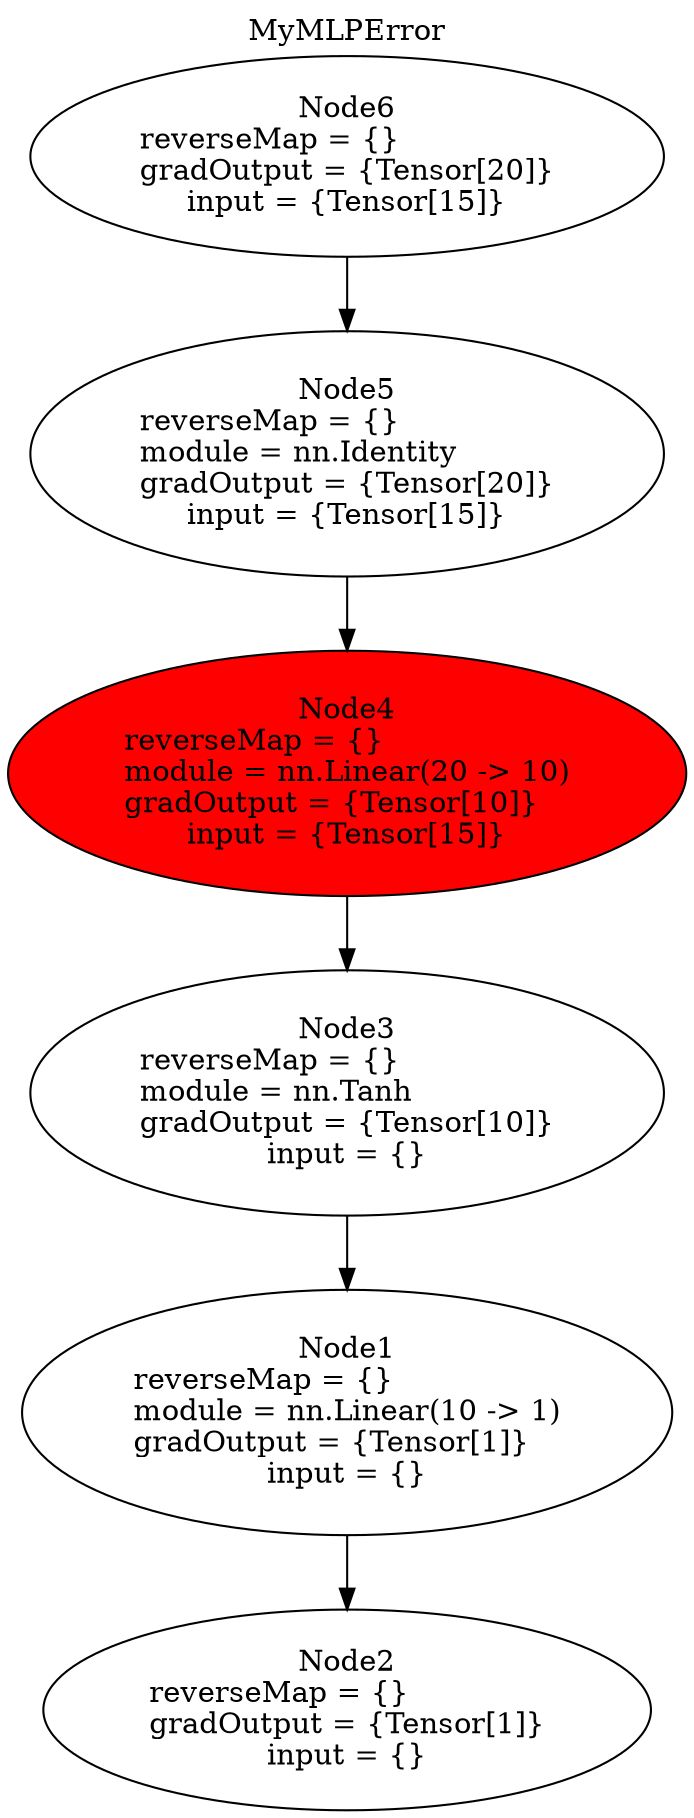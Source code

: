 digraph G {
labelloc="t";
label="MyMLPError";
node [shape = oval]; 
n1[label="Node1\nreverseMap = {}\lmodule = nn.Linear(10 -> 1)\lgradOutput = {Tensor[1]}\linput = {}" tooltip="[stdin]:1_"];
n2[label="Node2\nreverseMap = {}\lgradOutput = {Tensor[1]}\linput = {}" tooltip="[[C]]:-1_"];
n3[label="Node3\nreverseMap = {}\lmodule = nn.Tanh\lgradOutput = {Tensor[10]}\linput = {}" tooltip="[stdin]:1_"];
n4[label="Node4\nreverseMap = {}\lmodule = nn.Linear(20 -> 10)\lgradOutput = {Tensor[10]}\linput = {Tensor[15]}" tooltip="[stdin]:1_"];
n5[label="Node5\nreverseMap = {}\lmodule = nn.Identity\lgradOutput = {Tensor[20]}\linput = {Tensor[15]}" tooltip="[stdin]:1_"];
n6[label="Node6\nreverseMap = {}\lgradOutput = {Tensor[20]}\linput = {Tensor[15]}" tooltip="[[C]]:-1_"];
n1 -> n2;
n3 -> n1;
n4 -> n3;
n5 -> n4;
n6 -> n5;
n4[style=filled, fillcolor=red];
}